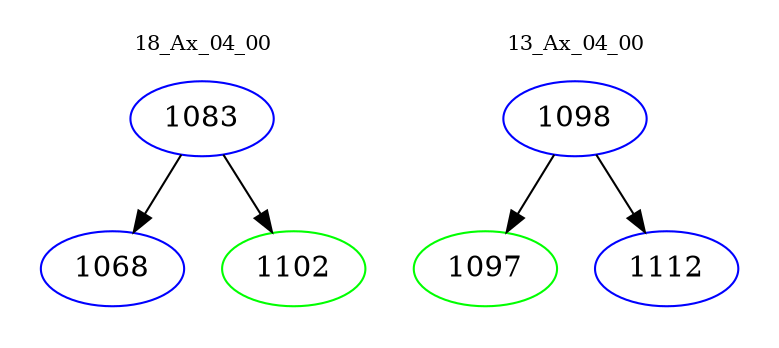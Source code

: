 digraph{
subgraph cluster_0 {
color = white
label = "18_Ax_04_00";
fontsize=10;
T0_1083 [label="1083", color="blue"]
T0_1083 -> T0_1068 [color="black"]
T0_1068 [label="1068", color="blue"]
T0_1083 -> T0_1102 [color="black"]
T0_1102 [label="1102", color="green"]
}
subgraph cluster_1 {
color = white
label = "13_Ax_04_00";
fontsize=10;
T1_1098 [label="1098", color="blue"]
T1_1098 -> T1_1097 [color="black"]
T1_1097 [label="1097", color="green"]
T1_1098 -> T1_1112 [color="black"]
T1_1112 [label="1112", color="blue"]
}
}
